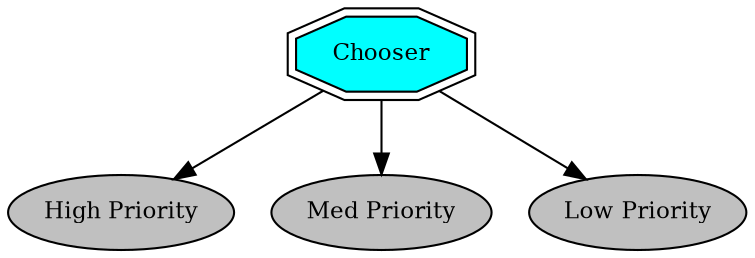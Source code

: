 digraph chooser {
graph [fontname="times-roman"];
node [fontname="times-roman"];
edge [fontname="times-roman"];
Chooser [fontcolor=black, shape=doubleoctagon, fontsize=11, style=filled, fillcolor=cyan];
"High Priority" [fontcolor=black, shape=ellipse, fontsize=11, style=filled, fillcolor=gray];
Chooser -> "High Priority";
"Med Priority" [fontcolor=black, shape=ellipse, fontsize=11, style=filled, fillcolor=gray];
Chooser -> "Med Priority";
"Low Priority" [fontcolor=black, shape=ellipse, fontsize=11, style=filled, fillcolor=gray];
Chooser -> "Low Priority";
}
